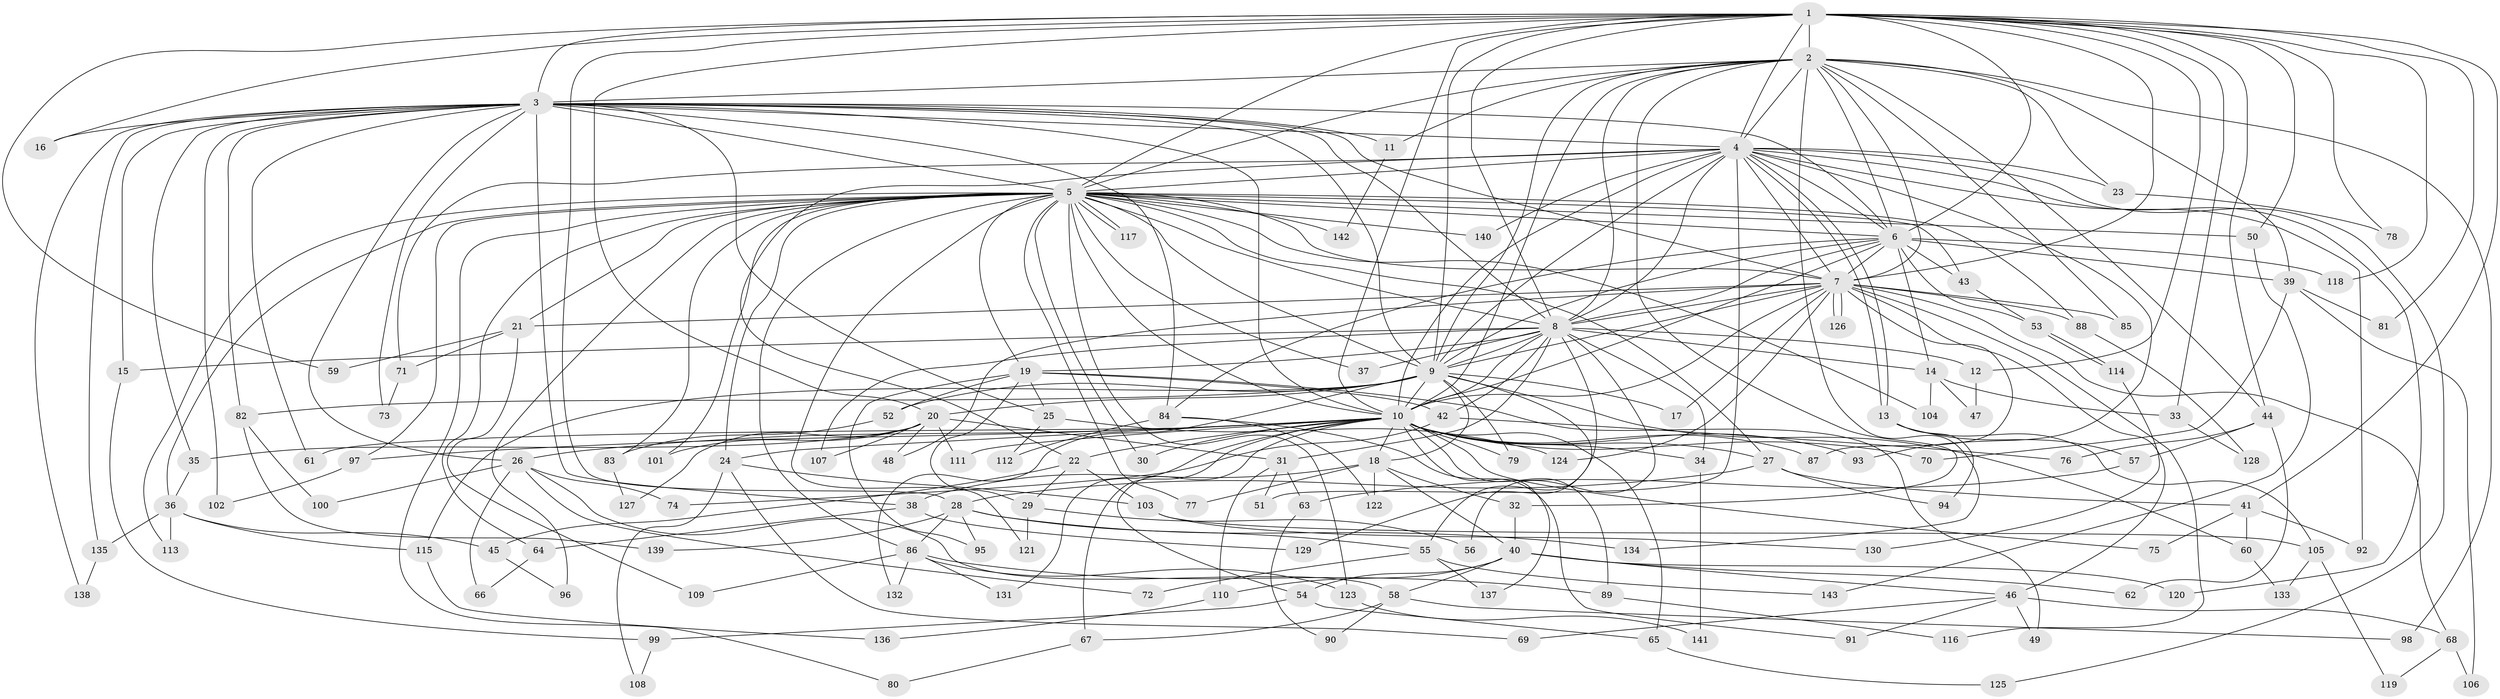 // Generated by graph-tools (version 1.1) at 2025/34/03/09/25 02:34:59]
// undirected, 143 vertices, 311 edges
graph export_dot {
graph [start="1"]
  node [color=gray90,style=filled];
  1;
  2;
  3;
  4;
  5;
  6;
  7;
  8;
  9;
  10;
  11;
  12;
  13;
  14;
  15;
  16;
  17;
  18;
  19;
  20;
  21;
  22;
  23;
  24;
  25;
  26;
  27;
  28;
  29;
  30;
  31;
  32;
  33;
  34;
  35;
  36;
  37;
  38;
  39;
  40;
  41;
  42;
  43;
  44;
  45;
  46;
  47;
  48;
  49;
  50;
  51;
  52;
  53;
  54;
  55;
  56;
  57;
  58;
  59;
  60;
  61;
  62;
  63;
  64;
  65;
  66;
  67;
  68;
  69;
  70;
  71;
  72;
  73;
  74;
  75;
  76;
  77;
  78;
  79;
  80;
  81;
  82;
  83;
  84;
  85;
  86;
  87;
  88;
  89;
  90;
  91;
  92;
  93;
  94;
  95;
  96;
  97;
  98;
  99;
  100;
  101;
  102;
  103;
  104;
  105;
  106;
  107;
  108;
  109;
  110;
  111;
  112;
  113;
  114;
  115;
  116;
  117;
  118;
  119;
  120;
  121;
  122;
  123;
  124;
  125;
  126;
  127;
  128;
  129;
  130;
  131;
  132;
  133;
  134;
  135;
  136;
  137;
  138;
  139;
  140;
  141;
  142;
  143;
  1 -- 2;
  1 -- 3;
  1 -- 4;
  1 -- 5;
  1 -- 6;
  1 -- 7;
  1 -- 8;
  1 -- 9;
  1 -- 10;
  1 -- 12;
  1 -- 16;
  1 -- 20;
  1 -- 28;
  1 -- 33;
  1 -- 41;
  1 -- 44;
  1 -- 50;
  1 -- 59;
  1 -- 78;
  1 -- 81;
  1 -- 118;
  2 -- 3;
  2 -- 4;
  2 -- 5;
  2 -- 6;
  2 -- 7;
  2 -- 8;
  2 -- 9;
  2 -- 10;
  2 -- 11;
  2 -- 23;
  2 -- 32;
  2 -- 39;
  2 -- 44;
  2 -- 85;
  2 -- 98;
  2 -- 134;
  3 -- 4;
  3 -- 5;
  3 -- 6;
  3 -- 7;
  3 -- 8;
  3 -- 9;
  3 -- 10;
  3 -- 11;
  3 -- 15;
  3 -- 16;
  3 -- 25;
  3 -- 26;
  3 -- 35;
  3 -- 38;
  3 -- 61;
  3 -- 73;
  3 -- 82;
  3 -- 84;
  3 -- 102;
  3 -- 135;
  3 -- 138;
  4 -- 5;
  4 -- 6;
  4 -- 7;
  4 -- 8;
  4 -- 9;
  4 -- 10;
  4 -- 13;
  4 -- 13;
  4 -- 22;
  4 -- 23;
  4 -- 51;
  4 -- 71;
  4 -- 92;
  4 -- 93;
  4 -- 120;
  4 -- 125;
  4 -- 140;
  5 -- 6;
  5 -- 7;
  5 -- 8;
  5 -- 9;
  5 -- 10;
  5 -- 19;
  5 -- 21;
  5 -- 24;
  5 -- 27;
  5 -- 30;
  5 -- 36;
  5 -- 37;
  5 -- 43;
  5 -- 50;
  5 -- 64;
  5 -- 77;
  5 -- 80;
  5 -- 83;
  5 -- 86;
  5 -- 88;
  5 -- 96;
  5 -- 97;
  5 -- 101;
  5 -- 104;
  5 -- 113;
  5 -- 117;
  5 -- 117;
  5 -- 121;
  5 -- 123;
  5 -- 140;
  5 -- 142;
  6 -- 7;
  6 -- 8;
  6 -- 9;
  6 -- 10;
  6 -- 14;
  6 -- 39;
  6 -- 43;
  6 -- 53;
  6 -- 84;
  6 -- 118;
  7 -- 8;
  7 -- 9;
  7 -- 10;
  7 -- 17;
  7 -- 21;
  7 -- 46;
  7 -- 48;
  7 -- 68;
  7 -- 85;
  7 -- 87;
  7 -- 88;
  7 -- 116;
  7 -- 124;
  7 -- 126;
  7 -- 126;
  8 -- 9;
  8 -- 10;
  8 -- 12;
  8 -- 14;
  8 -- 15;
  8 -- 19;
  8 -- 31;
  8 -- 34;
  8 -- 37;
  8 -- 42;
  8 -- 56;
  8 -- 107;
  8 -- 129;
  9 -- 10;
  9 -- 17;
  9 -- 18;
  9 -- 20;
  9 -- 52;
  9 -- 55;
  9 -- 60;
  9 -- 79;
  9 -- 82;
  9 -- 115;
  9 -- 132;
  10 -- 18;
  10 -- 22;
  10 -- 24;
  10 -- 26;
  10 -- 27;
  10 -- 30;
  10 -- 34;
  10 -- 54;
  10 -- 61;
  10 -- 65;
  10 -- 67;
  10 -- 70;
  10 -- 75;
  10 -- 79;
  10 -- 87;
  10 -- 89;
  10 -- 93;
  10 -- 97;
  10 -- 111;
  10 -- 131;
  10 -- 137;
  11 -- 142;
  12 -- 47;
  13 -- 57;
  13 -- 94;
  13 -- 105;
  14 -- 33;
  14 -- 47;
  14 -- 104;
  15 -- 99;
  18 -- 32;
  18 -- 38;
  18 -- 40;
  18 -- 77;
  18 -- 122;
  19 -- 25;
  19 -- 29;
  19 -- 42;
  19 -- 49;
  19 -- 52;
  19 -- 95;
  20 -- 31;
  20 -- 35;
  20 -- 48;
  20 -- 101;
  20 -- 107;
  20 -- 111;
  20 -- 127;
  21 -- 59;
  21 -- 71;
  21 -- 109;
  22 -- 29;
  22 -- 45;
  22 -- 103;
  23 -- 78;
  24 -- 69;
  24 -- 103;
  24 -- 108;
  25 -- 112;
  25 -- 124;
  26 -- 58;
  26 -- 66;
  26 -- 72;
  26 -- 74;
  26 -- 100;
  27 -- 28;
  27 -- 41;
  27 -- 94;
  28 -- 55;
  28 -- 86;
  28 -- 95;
  28 -- 134;
  28 -- 139;
  29 -- 56;
  29 -- 121;
  31 -- 51;
  31 -- 63;
  31 -- 110;
  32 -- 40;
  33 -- 128;
  34 -- 141;
  35 -- 36;
  36 -- 45;
  36 -- 113;
  36 -- 115;
  36 -- 135;
  38 -- 64;
  38 -- 129;
  39 -- 70;
  39 -- 81;
  39 -- 106;
  40 -- 46;
  40 -- 54;
  40 -- 58;
  40 -- 62;
  40 -- 110;
  40 -- 120;
  41 -- 60;
  41 -- 75;
  41 -- 92;
  42 -- 74;
  42 -- 76;
  43 -- 53;
  44 -- 57;
  44 -- 62;
  44 -- 76;
  45 -- 96;
  46 -- 49;
  46 -- 68;
  46 -- 69;
  46 -- 91;
  50 -- 143;
  52 -- 83;
  53 -- 114;
  53 -- 114;
  54 -- 65;
  54 -- 99;
  55 -- 72;
  55 -- 137;
  55 -- 143;
  57 -- 63;
  58 -- 67;
  58 -- 90;
  58 -- 98;
  60 -- 133;
  63 -- 90;
  64 -- 66;
  65 -- 125;
  67 -- 80;
  68 -- 106;
  68 -- 119;
  71 -- 73;
  82 -- 100;
  82 -- 139;
  83 -- 127;
  84 -- 91;
  84 -- 112;
  84 -- 122;
  86 -- 89;
  86 -- 109;
  86 -- 123;
  86 -- 131;
  86 -- 132;
  88 -- 128;
  89 -- 116;
  97 -- 102;
  99 -- 108;
  103 -- 105;
  103 -- 130;
  105 -- 119;
  105 -- 133;
  110 -- 136;
  114 -- 130;
  115 -- 136;
  123 -- 141;
  135 -- 138;
}
